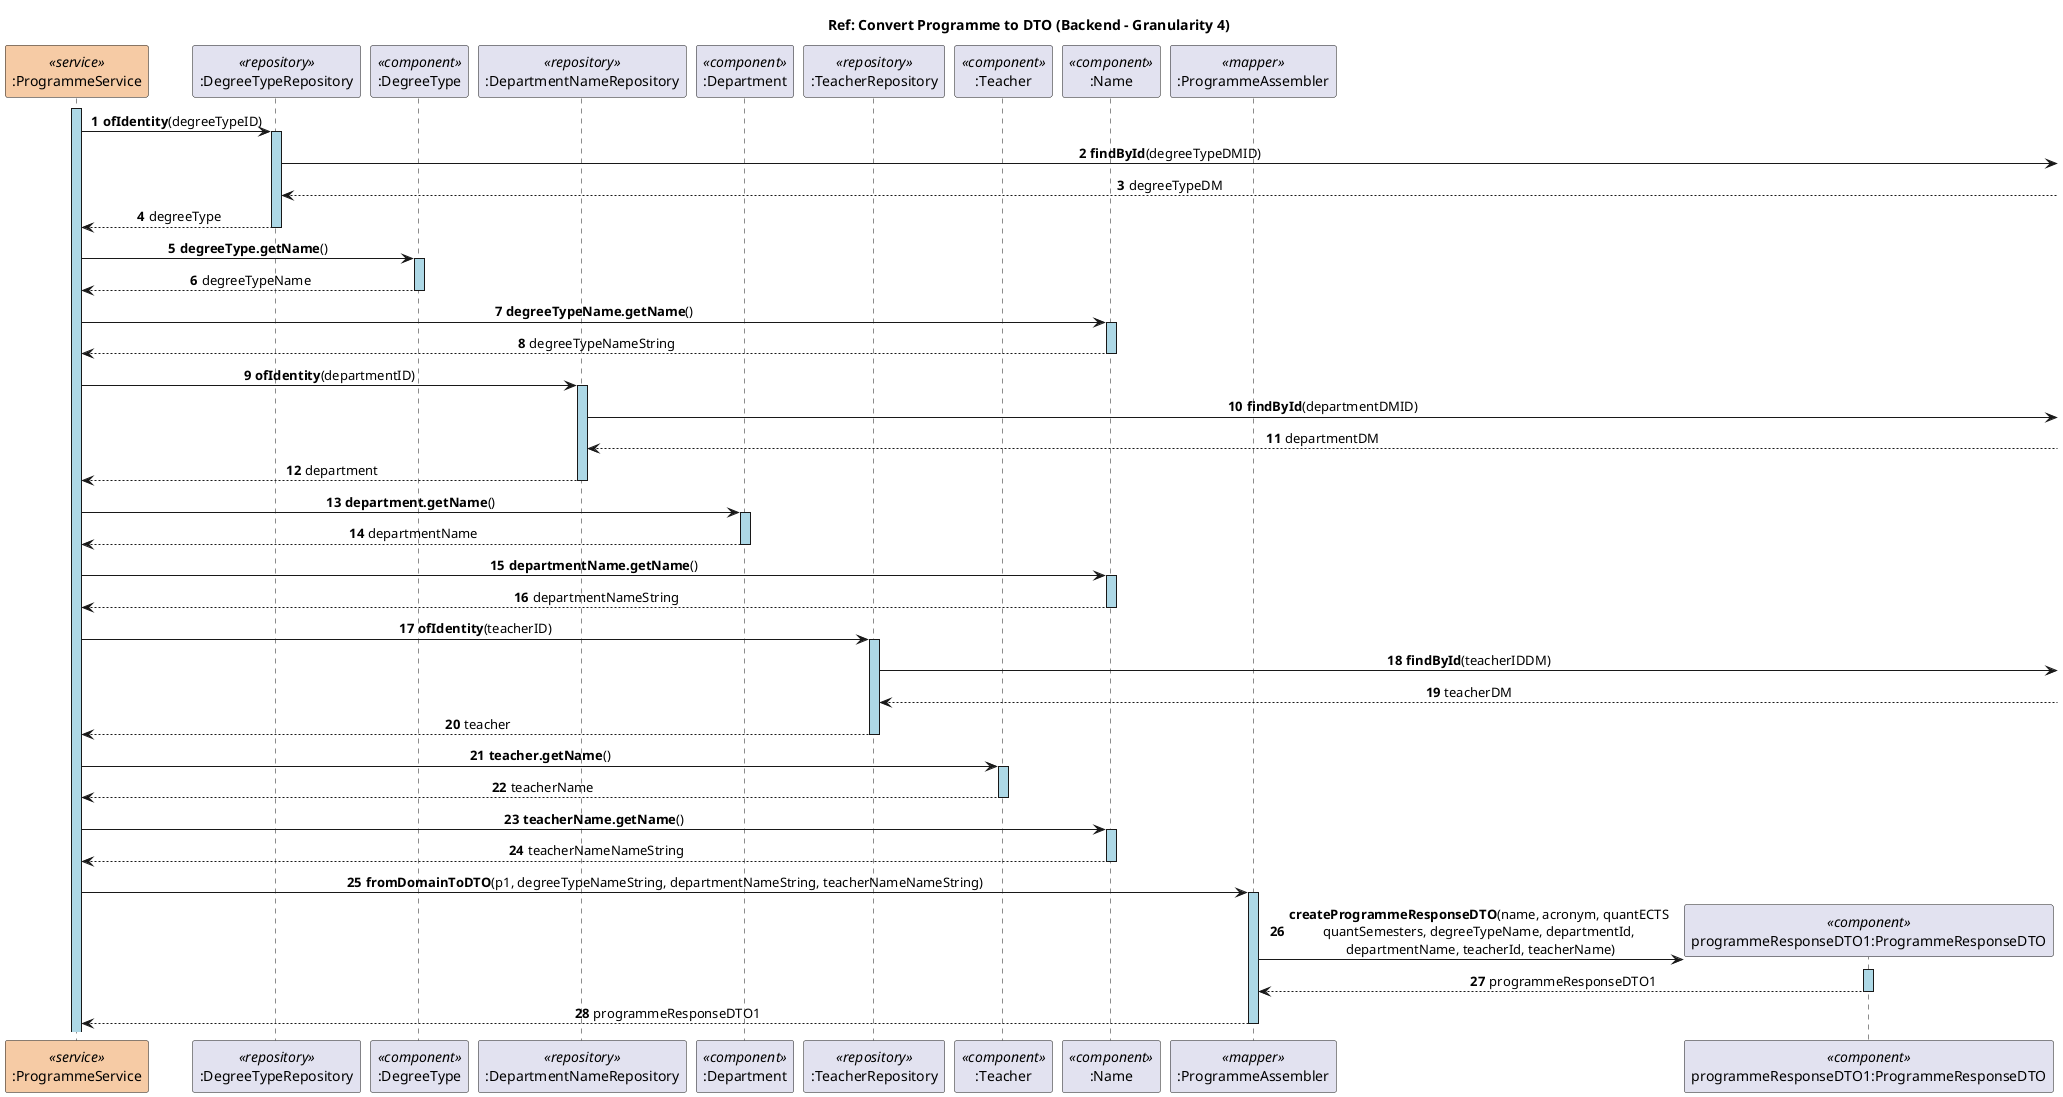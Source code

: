 @startuml
title Ref: Convert Programme to DTO (Backend - Granularity 4)
skinparam sequenceLifeLineBackgroundColor lightblue
skinparam sequenceMessageAlign center
autonumber

participant ":ProgrammeService" as ProgrammeService <<service>> #F6CBA5
participant ":DegreeTypeRepository" as DegreeTypeRepository <<repository>>
participant ":DegreeType" as DegreeType <<component>>
participant ":DepartmentNameRepository" as DepartmentRepository <<repository>>
participant ":Department" as Department <<component>>
participant ":TeacherRepository" as TeacherRepository <<repository>>
participant ":Teacher" as Teacher <<component>>
participant ":Name" as Name <<component>>
participant ":ProgrammeAssembler" as ProgrammeAssembler <<mapper>>
participant "programmeResponseDTO1:ProgrammeResponseDTO" as ProgrammeResponseDTO <<component>>

activate ProgrammeService
ProgrammeService -> DegreeTypeRepository ++: **ofIdentity**(degreeTypeID)
DegreeTypeRepository -> : **findById**(degreeTypeDMID)
DegreeTypeRepository <--: degreeTypeDM
DegreeTypeRepository --> ProgrammeService --: degreeType

ProgrammeService -> DegreeType++: **degreeType.getName**()
DegreeType --> ProgrammeService--: degreeTypeName
ProgrammeService -> Name++: **degreeTypeName.getName**()
Name --> ProgrammeService --: degreeTypeNameString

ProgrammeService -> DepartmentRepository ++: **ofIdentity**(departmentID)
DepartmentRepository -> : **findById**(departmentDMID)
DepartmentRepository <-- : departmentDM
DepartmentRepository --> ProgrammeService --: department

ProgrammeService -> Department ++: **department.getName**()
Department --> ProgrammeService --: departmentName
ProgrammeService -> Name++: **departmentName.getName**()
Name --> ProgrammeService --: departmentNameString

ProgrammeService -> TeacherRepository ++: **ofIdentity**(teacherID)
TeacherRepository -> : **findById**(teacherIDDM)
TeacherRepository <-- : teacherDM
TeacherRepository --> ProgrammeService --: teacher

ProgrammeService -> Teacher ++: **teacher.getName**()
Teacher --> ProgrammeService --: teacherName
ProgrammeService -> Name++: **teacherName.getName**()
Name --> ProgrammeService --: teacherNameNameString

ProgrammeService -> ProgrammeAssembler ++: **fromDomainToDTO**(p1, degreeTypeNameString, departmentNameString, teacherNameNameString)
ProgrammeAssembler -> ProgrammeResponseDTO **: **createProgrammeResponseDTO**(name, acronym, quantECTS \nquantSemesters, degreeTypeName, departmentId, \ndepartmentName, teacherId, teacherName)
activate ProgrammeResponseDTO
ProgrammeResponseDTO --> ProgrammeAssembler: programmeResponseDTO1
deactivate ProgrammeResponseDTO
ProgrammeAssembler --> ProgrammeService --: programmeResponseDTO1
@enduml